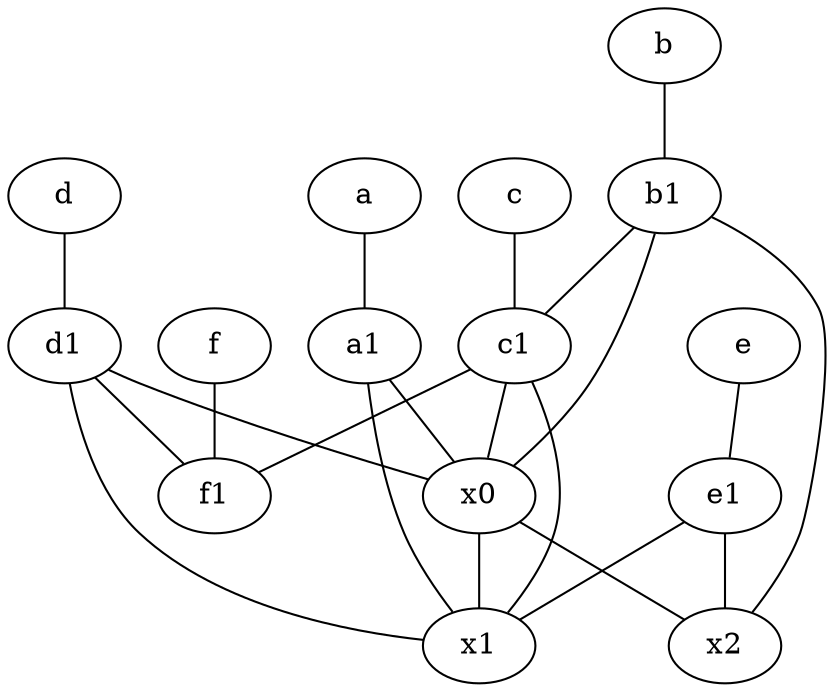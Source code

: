 graph {
	node [labelfontsize=50]
	x0 [labelfontsize=50]
	d1 [labelfontsize=50 pos="3,5!"]
	c1 [labelfontsize=50 pos="4.5,3!"]
	b1 [labelfontsize=50 pos="9,4!"]
	a1 [labelfontsize=50 pos="8,3!"]
	e [labelfontsize=50 pos="7,9!"]
	x1 [labelfontsize=50]
	d [labelfontsize=50 pos="2,5!"]
	a [labelfontsize=50 pos="8,2!"]
	f [labelfontsize=50 pos="3,9!"]
	b [labelfontsize=50 pos="10,4!"]
	c [labelfontsize=50 pos="4.5,2!"]
	e1 [labelfontsize=50 pos="7,7!"]
	f1 [labelfontsize=50 pos="3,8!"]
	x2 [labelfontsize=50]
	c -- c1
	a1 -- x1
	a1 -- x0
	x0 -- x2
	b1 -- c1
	d1 -- f1
	d1 -- x1
	d1 -- x0
	e1 -- x2
	x0 -- x1
	b -- b1
	c1 -- x1
	e -- e1
	d -- d1
	e1 -- x1
	f -- f1
	a -- a1
	b1 -- x2
	c1 -- f1
	b1 -- x0
	c1 -- x0
}
